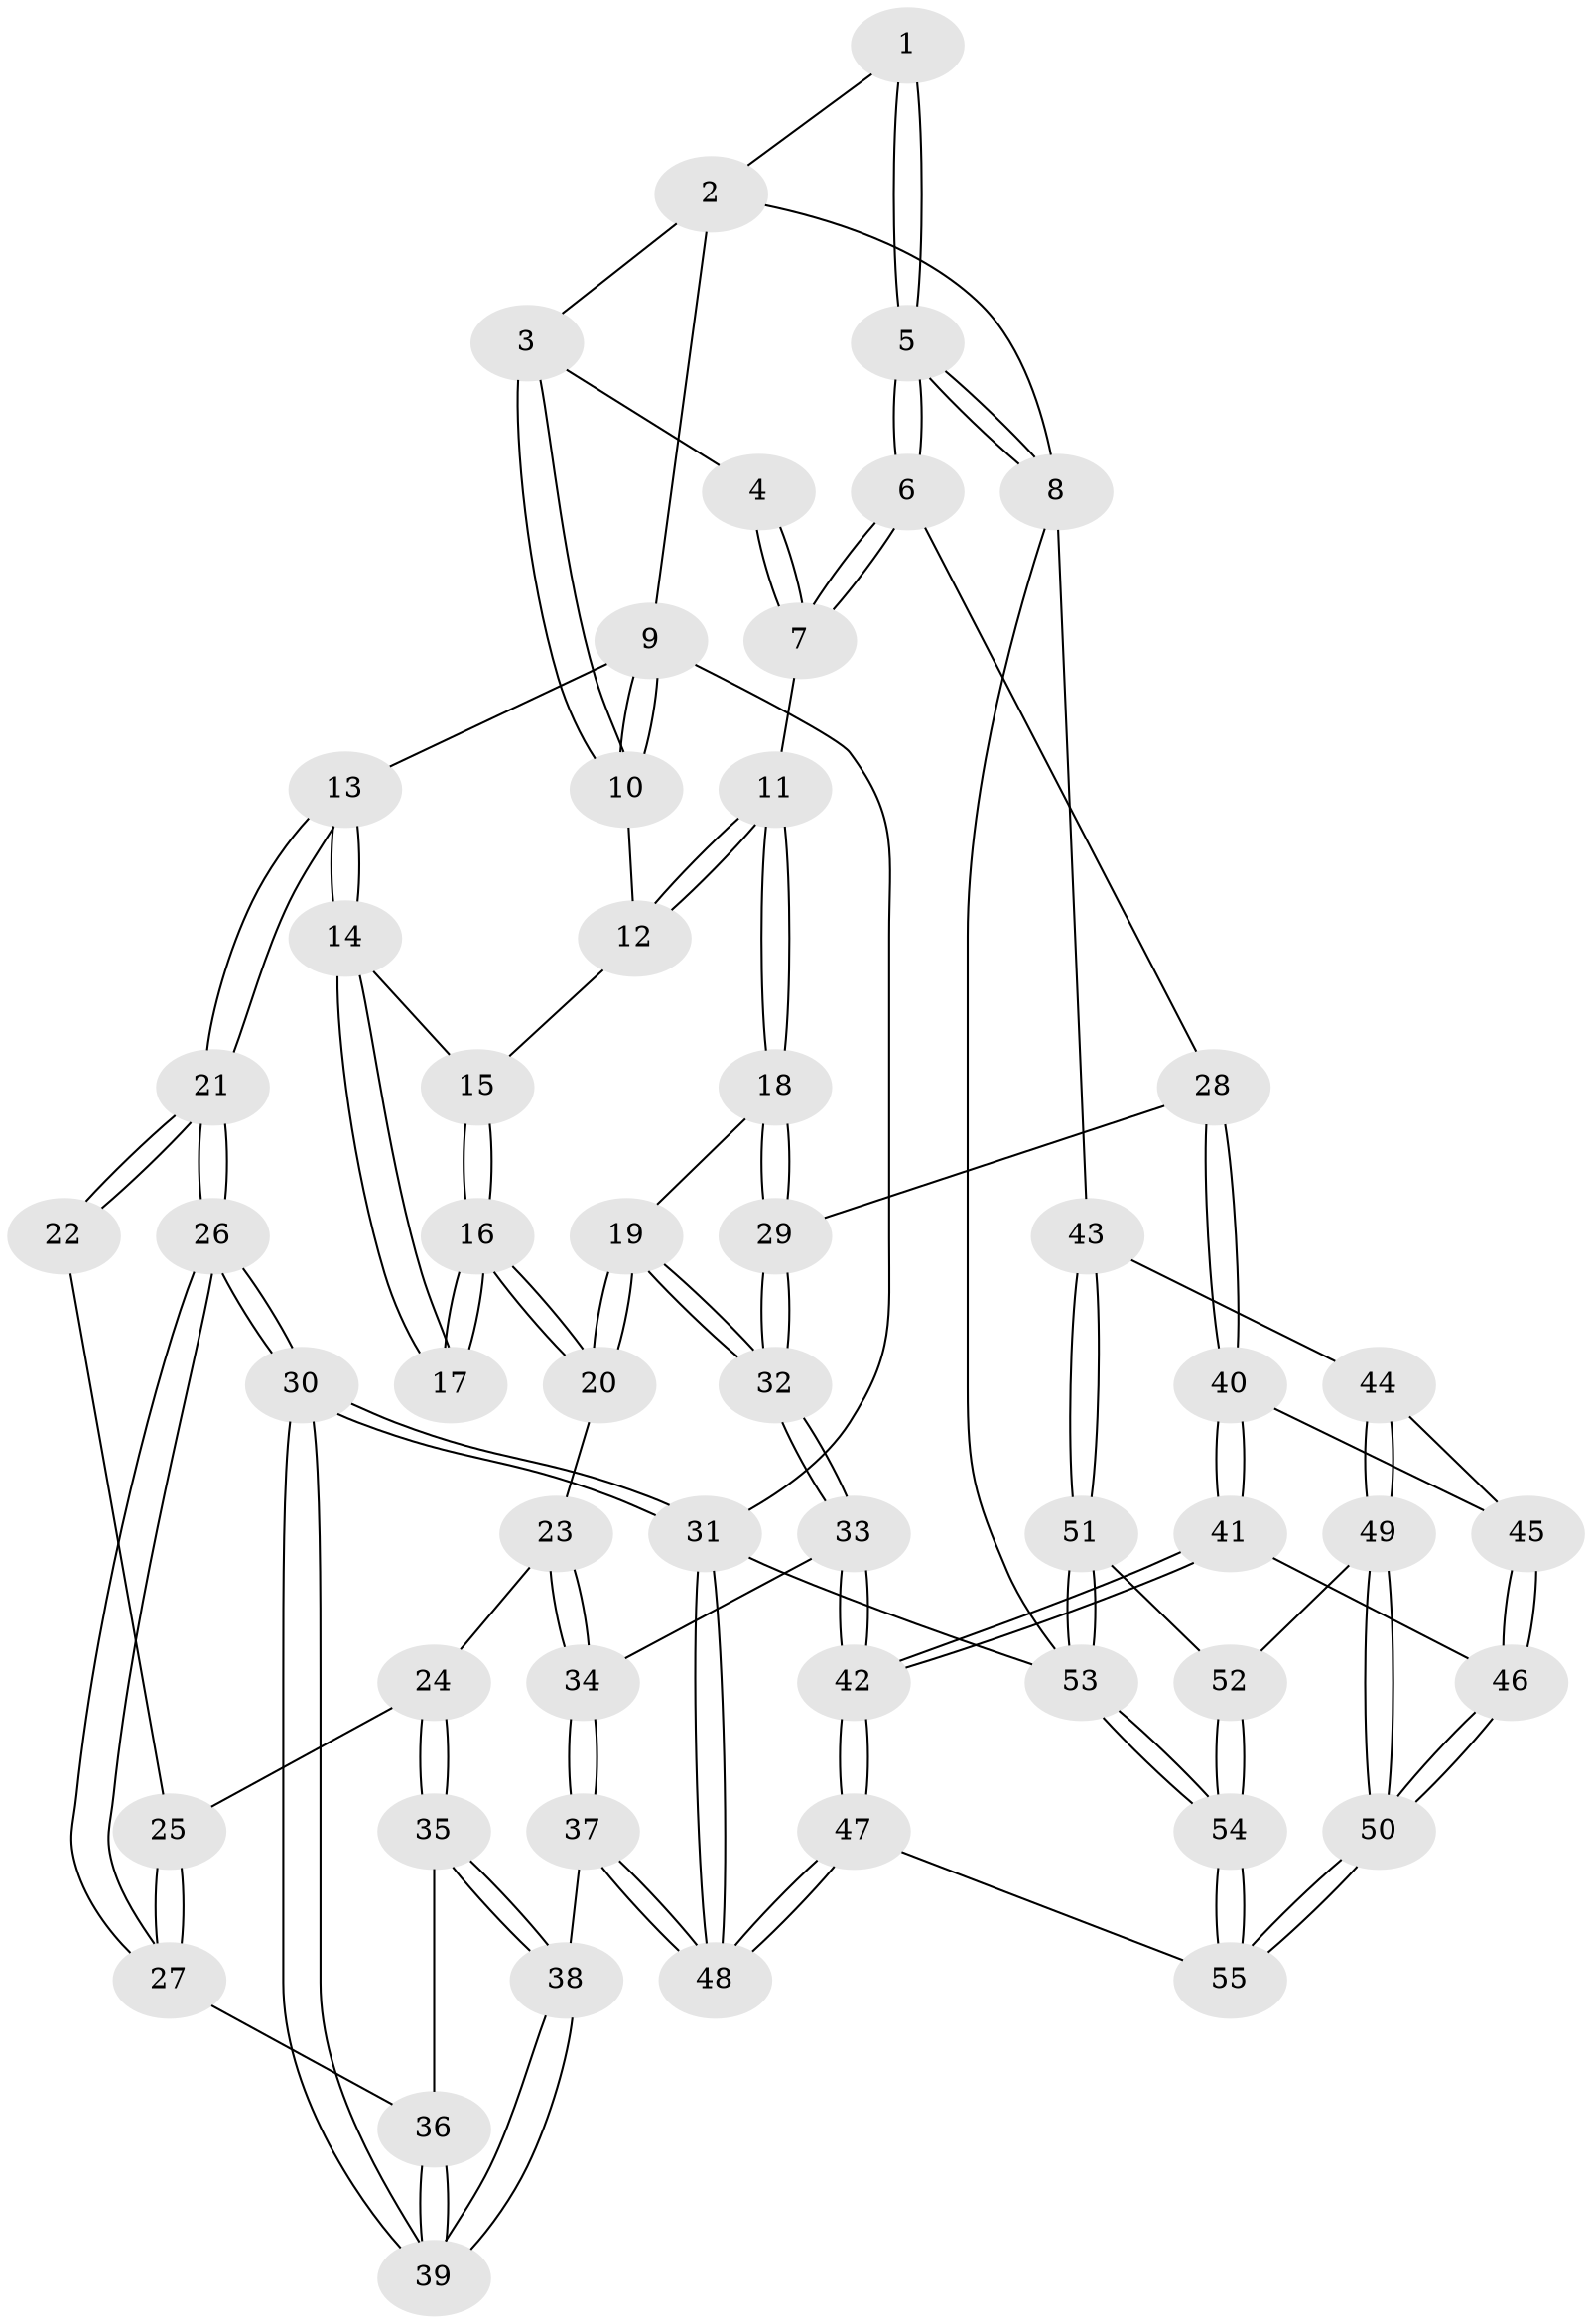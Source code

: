 // Generated by graph-tools (version 1.1) at 2025/38/03/09/25 02:38:38]
// undirected, 55 vertices, 134 edges
graph export_dot {
graph [start="1"]
  node [color=gray90,style=filled];
  1 [pos="+0.8367586181514017+0.0787023239214572"];
  2 [pos="+0.8079489813984135+0"];
  3 [pos="+0.5047918035144481+0"];
  4 [pos="+0.7156075108941046+0.0874295809505829"];
  5 [pos="+1+0.396874519910859"];
  6 [pos="+0.8075731665046061+0.38497798235627323"];
  7 [pos="+0.7591084485041507+0.37175202005124475"];
  8 [pos="+1+0.39903906163957875"];
  9 [pos="+0+0"];
  10 [pos="+0.41387132258195747+0"];
  11 [pos="+0.6430642772899265+0.36151936099849624"];
  12 [pos="+0.4105717341997859+0.12251548522139762"];
  13 [pos="+0+0"];
  14 [pos="+0+0"];
  15 [pos="+0.31650322832031746+0.22215186198980602"];
  16 [pos="+0.2701178414177569+0.27698205848839885"];
  17 [pos="+0.2421839166965078+0.28224937685536594"];
  18 [pos="+0.5273991812125863+0.4919579581882698"];
  19 [pos="+0.4560476097771544+0.5426997060887078"];
  20 [pos="+0.31682839130844087+0.4724043258602434"];
  21 [pos="+0+0.3144646183099634"];
  22 [pos="+0.15625947606089127+0.3253707432614439"];
  23 [pos="+0.2288017000129092+0.5424985488563607"];
  24 [pos="+0.1957117772789248+0.5592841441280391"];
  25 [pos="+0.12039955074643736+0.47648270907006146"];
  26 [pos="+0+0.4798173003273486"];
  27 [pos="+0+0.4995544759185597"];
  28 [pos="+0.663954293095635+0.6636633076865861"];
  29 [pos="+0.648425414013336+0.6535674007983515"];
  30 [pos="+0+1"];
  31 [pos="+0+1"];
  32 [pos="+0.4476181516814392+0.6412518454182788"];
  33 [pos="+0.43033200368325053+0.708505865564312"];
  34 [pos="+0.3827038554285912+0.7099940306359818"];
  35 [pos="+0.16541354430155303+0.6258483048288551"];
  36 [pos="+0.08179741691169976+0.6155986499462109"];
  37 [pos="+0.21812252438842378+0.7426517122739686"];
  38 [pos="+0.1748390349677651+0.6616898610472078"];
  39 [pos="+0+0.761054840108335"];
  40 [pos="+0.6743630291127454+0.7114140651465869"];
  41 [pos="+0.5620964303046211+0.8113018796456845"];
  42 [pos="+0.49254772195202795+0.8194635218690262"];
  43 [pos="+1+0.5470411942192424"];
  44 [pos="+0.850264355368579+0.7382894125050984"];
  45 [pos="+0.7285806208895574+0.7238528134177504"];
  46 [pos="+0.693008234236213+0.8952449781597102"];
  47 [pos="+0.3611214114759532+1"];
  48 [pos="+0.036962219643722684+1"];
  49 [pos="+0.8187271837717679+0.8586719705583398"];
  50 [pos="+0.7665071641635172+0.9538046343972727"];
  51 [pos="+1+0.6946194157668832"];
  52 [pos="+0.9466799554650804+0.8974930102822211"];
  53 [pos="+1+1"];
  54 [pos="+0.9179987460755933+1"];
  55 [pos="+0.7933761275645815+1"];
  1 -- 2;
  1 -- 5;
  1 -- 5;
  2 -- 3;
  2 -- 8;
  2 -- 9;
  3 -- 4;
  3 -- 10;
  3 -- 10;
  4 -- 7;
  4 -- 7;
  5 -- 6;
  5 -- 6;
  5 -- 8;
  5 -- 8;
  6 -- 7;
  6 -- 7;
  6 -- 28;
  7 -- 11;
  8 -- 43;
  8 -- 53;
  9 -- 10;
  9 -- 10;
  9 -- 13;
  9 -- 31;
  10 -- 12;
  11 -- 12;
  11 -- 12;
  11 -- 18;
  11 -- 18;
  12 -- 15;
  13 -- 14;
  13 -- 14;
  13 -- 21;
  13 -- 21;
  14 -- 15;
  14 -- 17;
  14 -- 17;
  15 -- 16;
  15 -- 16;
  16 -- 17;
  16 -- 17;
  16 -- 20;
  16 -- 20;
  18 -- 19;
  18 -- 29;
  18 -- 29;
  19 -- 20;
  19 -- 20;
  19 -- 32;
  19 -- 32;
  20 -- 23;
  21 -- 22;
  21 -- 22;
  21 -- 26;
  21 -- 26;
  22 -- 25;
  23 -- 24;
  23 -- 34;
  23 -- 34;
  24 -- 25;
  24 -- 35;
  24 -- 35;
  25 -- 27;
  25 -- 27;
  26 -- 27;
  26 -- 27;
  26 -- 30;
  26 -- 30;
  27 -- 36;
  28 -- 29;
  28 -- 40;
  28 -- 40;
  29 -- 32;
  29 -- 32;
  30 -- 31;
  30 -- 31;
  30 -- 39;
  30 -- 39;
  31 -- 48;
  31 -- 48;
  31 -- 53;
  32 -- 33;
  32 -- 33;
  33 -- 34;
  33 -- 42;
  33 -- 42;
  34 -- 37;
  34 -- 37;
  35 -- 36;
  35 -- 38;
  35 -- 38;
  36 -- 39;
  36 -- 39;
  37 -- 38;
  37 -- 48;
  37 -- 48;
  38 -- 39;
  38 -- 39;
  40 -- 41;
  40 -- 41;
  40 -- 45;
  41 -- 42;
  41 -- 42;
  41 -- 46;
  42 -- 47;
  42 -- 47;
  43 -- 44;
  43 -- 51;
  43 -- 51;
  44 -- 45;
  44 -- 49;
  44 -- 49;
  45 -- 46;
  45 -- 46;
  46 -- 50;
  46 -- 50;
  47 -- 48;
  47 -- 48;
  47 -- 55;
  49 -- 50;
  49 -- 50;
  49 -- 52;
  50 -- 55;
  50 -- 55;
  51 -- 52;
  51 -- 53;
  51 -- 53;
  52 -- 54;
  52 -- 54;
  53 -- 54;
  53 -- 54;
  54 -- 55;
  54 -- 55;
}
